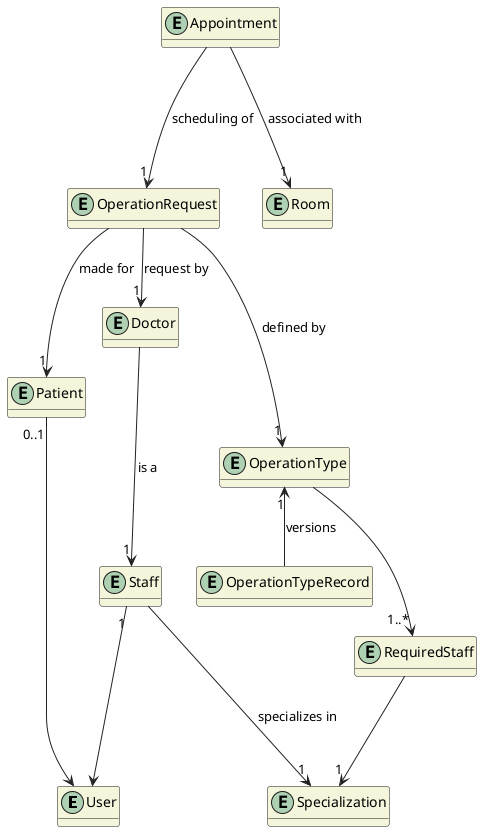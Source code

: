 @startuml

skinparam classAttributeIconSize 0
hide empty attributes
skinparam classBackgroundColor beige
skinparam ArrowColor #222222


entity User  {}
entity Staff {}
entity Patient  {}
entity Doctor {}
entity Appointment {}
entity OperationRequest {}
entity OperationType  {}
entity OperationTypeRecord  {}
entity Room {}
entity Specialization {}
entity RequiredStaff {}


User <-up-- "1" Staff
User <-up-- "0..1" Patient
Doctor ---> "1" Staff : is a
Staff ---> "1" Specialization : specializes in
OperationRequest --> "1" Doctor : request by
OperationRequest --> "1" Patient : made for
Appointment ---> "1" OperationRequest : scheduling of
OperationRequest ---> "1" OperationType : defined by
OperationType "1" <-- OperationTypeRecord : versions
Appointment ---> "1" Room : associated with
OperationType --> "1..*" RequiredStaff
RequiredStaff --> "1" Specialization



@enduml

